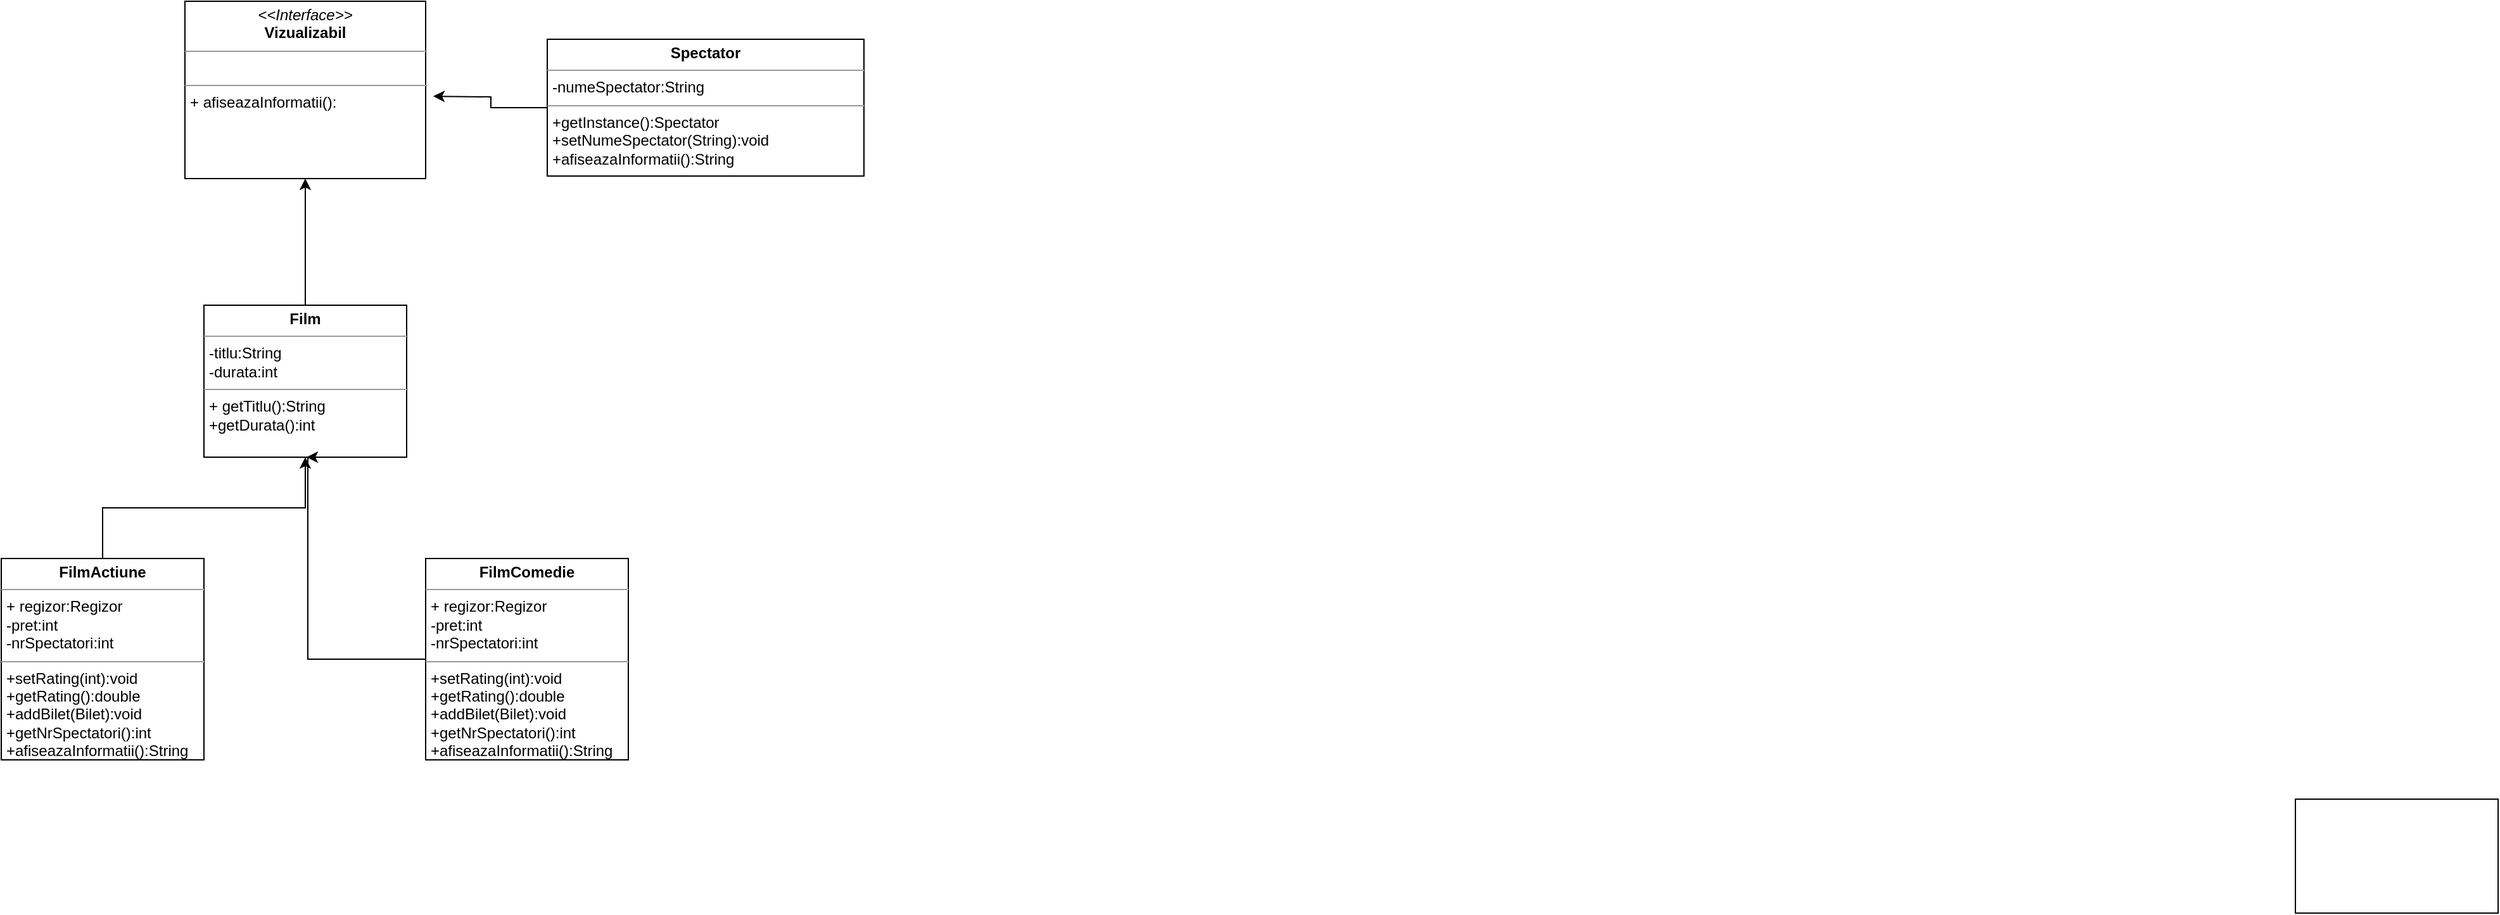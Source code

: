 <mxfile version="22.0.8" type="github">
  <diagram name="Page-1" id="yDMJu-ziePwM-xZqnO5L">
    <mxGraphModel dx="1224" dy="816" grid="1" gridSize="10" guides="1" tooltips="1" connect="1" arrows="1" fold="1" page="1" pageScale="1" pageWidth="827" pageHeight="1169" math="0" shadow="0">
      <root>
        <mxCell id="0" />
        <mxCell id="1" parent="0" />
        <mxCell id="MFOGWQN3sP5VtiDghlZz-1" value="&lt;p style=&quot;margin:0px;margin-top:4px;text-align:center;&quot;&gt;&lt;i&gt;&amp;lt;&amp;lt;Interface&amp;gt;&amp;gt;&lt;/i&gt;&lt;br&gt;&lt;b&gt;Vizualizabil&lt;/b&gt;&lt;/p&gt;&lt;hr size=&quot;1&quot;&gt;&lt;p style=&quot;margin:0px;margin-left:4px;&quot;&gt;&lt;br&gt;&lt;/p&gt;&lt;hr size=&quot;1&quot;&gt;&lt;p style=&quot;margin:0px;margin-left:4px;&quot;&gt;+ afiseazaInformatii():&lt;br&gt;&lt;/p&gt;" style="verticalAlign=top;align=left;overflow=fill;fontSize=12;fontFamily=Helvetica;html=1;whiteSpace=wrap;" parent="1" vertex="1">
          <mxGeometry x="334" y="80" width="190" height="140" as="geometry" />
        </mxCell>
        <mxCell id="FyNcoXXguZv9DySyv1R5-3" style="edgeStyle=orthogonalEdgeStyle;rounded=0;orthogonalLoop=1;jettySize=auto;html=1;entryX=0.5;entryY=1;entryDx=0;entryDy=0;" edge="1" parent="1" source="FyNcoXXguZv9DySyv1R5-1" target="MFOGWQN3sP5VtiDghlZz-1">
          <mxGeometry relative="1" as="geometry" />
        </mxCell>
        <mxCell id="FyNcoXXguZv9DySyv1R5-1" value="&lt;p style=&quot;margin:0px;margin-top:4px;text-align:center;&quot;&gt;&lt;b&gt;Film&lt;/b&gt;&lt;/p&gt;&lt;hr size=&quot;1&quot;&gt;&lt;p style=&quot;margin:0px;margin-left:4px;&quot;&gt;-titlu:String&lt;/p&gt;&lt;p style=&quot;margin:0px;margin-left:4px;&quot;&gt;-durata:int&lt;/p&gt;&lt;hr size=&quot;1&quot;&gt;&lt;p style=&quot;margin:0px;margin-left:4px;&quot;&gt;+ getTitlu():String&lt;/p&gt;&lt;p style=&quot;margin:0px;margin-left:4px;&quot;&gt;+getDurata():int&lt;/p&gt;&lt;p style=&quot;margin:0px;margin-left:4px;&quot;&gt;&lt;br&gt;&lt;/p&gt;" style="verticalAlign=top;align=left;overflow=fill;fontSize=12;fontFamily=Helvetica;html=1;whiteSpace=wrap;" vertex="1" parent="1">
          <mxGeometry x="349" y="320" width="160" height="120" as="geometry" />
        </mxCell>
        <mxCell id="FyNcoXXguZv9DySyv1R5-6" style="edgeStyle=orthogonalEdgeStyle;rounded=0;orthogonalLoop=1;jettySize=auto;html=1;" edge="1" parent="1" source="FyNcoXXguZv9DySyv1R5-4" target="FyNcoXXguZv9DySyv1R5-1">
          <mxGeometry relative="1" as="geometry" />
        </mxCell>
        <mxCell id="FyNcoXXguZv9DySyv1R5-4" value="&lt;p style=&quot;margin:0px;margin-top:4px;text-align:center;&quot;&gt;&lt;b&gt;FilmActiune&lt;/b&gt;&lt;/p&gt;&lt;hr size=&quot;1&quot;&gt;&lt;p style=&quot;margin:0px;margin-left:4px;&quot;&gt;+ regizor:Regizor&lt;/p&gt;&lt;p style=&quot;margin:0px;margin-left:4px;&quot;&gt;-pret:int&lt;/p&gt;&lt;p style=&quot;margin:0px;margin-left:4px;&quot;&gt;-nrSpectatori:int&lt;/p&gt;&lt;hr size=&quot;1&quot;&gt;&lt;p style=&quot;margin:0px;margin-left:4px;&quot;&gt;+setRating(int):void&lt;/p&gt;&lt;p style=&quot;margin:0px;margin-left:4px;&quot;&gt;+getRating():double&lt;/p&gt;&lt;p style=&quot;margin:0px;margin-left:4px;&quot;&gt;+addBilet(Bilet):void&lt;/p&gt;&lt;p style=&quot;margin:0px;margin-left:4px;&quot;&gt;+getNrSpectatori():int&lt;/p&gt;&lt;p style=&quot;margin:0px;margin-left:4px;&quot;&gt;+afiseazaInformatii():String&lt;/p&gt;" style="verticalAlign=top;align=left;overflow=fill;fontSize=12;fontFamily=Helvetica;html=1;whiteSpace=wrap;" vertex="1" parent="1">
          <mxGeometry x="189" y="520" width="160" height="159" as="geometry" />
        </mxCell>
        <mxCell id="FyNcoXXguZv9DySyv1R5-5" value="&lt;p style=&quot;margin:0px;margin-top:4px;text-align:center;&quot;&gt;&lt;br&gt;&lt;/p&gt;" style="verticalAlign=top;align=left;overflow=fill;fontSize=12;fontFamily=Helvetica;html=1;whiteSpace=wrap;" vertex="1" parent="1">
          <mxGeometry x="2000" y="710" width="160" height="90" as="geometry" />
        </mxCell>
        <mxCell id="FyNcoXXguZv9DySyv1R5-8" style="edgeStyle=orthogonalEdgeStyle;rounded=0;orthogonalLoop=1;jettySize=auto;html=1;" edge="1" parent="1" source="FyNcoXXguZv9DySyv1R5-7">
          <mxGeometry relative="1" as="geometry">
            <mxPoint x="430" y="440" as="targetPoint" />
            <Array as="points">
              <mxPoint x="431" y="600" />
            </Array>
          </mxGeometry>
        </mxCell>
        <mxCell id="FyNcoXXguZv9DySyv1R5-7" value="&lt;p style=&quot;margin:0px;margin-top:4px;text-align:center;&quot;&gt;&lt;b&gt;FilmComedie&lt;/b&gt;&lt;/p&gt;&lt;hr size=&quot;1&quot;&gt;&lt;p style=&quot;margin:0px;margin-left:4px;&quot;&gt;+ regizor:Regizor&lt;/p&gt;&lt;p style=&quot;margin:0px;margin-left:4px;&quot;&gt;-pret:int&lt;/p&gt;&lt;p style=&quot;margin:0px;margin-left:4px;&quot;&gt;-nrSpectatori:int&lt;/p&gt;&lt;hr size=&quot;1&quot;&gt;&lt;p style=&quot;margin:0px;margin-left:4px;&quot;&gt;+setRating(int):void&lt;/p&gt;&lt;p style=&quot;margin:0px;margin-left:4px;&quot;&gt;+getRating():double&lt;/p&gt;&lt;p style=&quot;margin:0px;margin-left:4px;&quot;&gt;+addBilet(Bilet):void&lt;/p&gt;&lt;p style=&quot;margin:0px;margin-left:4px;&quot;&gt;+getNrSpectatori():int&lt;/p&gt;&lt;p style=&quot;margin:0px;margin-left:4px;&quot;&gt;+afiseazaInformatii():String&lt;/p&gt;" style="verticalAlign=top;align=left;overflow=fill;fontSize=12;fontFamily=Helvetica;html=1;whiteSpace=wrap;" vertex="1" parent="1">
          <mxGeometry x="524" y="520" width="160" height="159" as="geometry" />
        </mxCell>
        <mxCell id="FyNcoXXguZv9DySyv1R5-10" style="edgeStyle=orthogonalEdgeStyle;rounded=0;orthogonalLoop=1;jettySize=auto;html=1;" edge="1" parent="1" source="FyNcoXXguZv9DySyv1R5-9">
          <mxGeometry relative="1" as="geometry">
            <mxPoint x="530" y="155" as="targetPoint" />
          </mxGeometry>
        </mxCell>
        <mxCell id="FyNcoXXguZv9DySyv1R5-9" value="&lt;p style=&quot;margin:0px;margin-top:4px;text-align:center;&quot;&gt;&lt;b&gt;Spectator&lt;/b&gt;&lt;/p&gt;&lt;hr size=&quot;1&quot;&gt;&lt;p style=&quot;margin:0px;margin-left:4px;&quot;&gt;-numeSpectator:String&lt;/p&gt;&lt;hr size=&quot;1&quot;&gt;&lt;p style=&quot;margin:0px;margin-left:4px;&quot;&gt;+getInstance():Spectator&lt;/p&gt;&lt;p style=&quot;margin:0px;margin-left:4px;&quot;&gt;+setNumeSpectator(String):void&lt;/p&gt;&lt;p style=&quot;margin:0px;margin-left:4px;&quot;&gt;+afiseazaInformatii():String&lt;/p&gt;" style="verticalAlign=top;align=left;overflow=fill;fontSize=12;fontFamily=Helvetica;html=1;whiteSpace=wrap;" vertex="1" parent="1">
          <mxGeometry x="620" y="110" width="250" height="108" as="geometry" />
        </mxCell>
      </root>
    </mxGraphModel>
  </diagram>
</mxfile>
